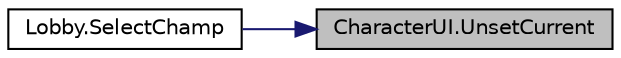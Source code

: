 digraph "CharacterUI.UnsetCurrent"
{
 // INTERACTIVE_SVG=YES
 // LATEX_PDF_SIZE
  edge [fontname="Helvetica",fontsize="10",labelfontname="Helvetica",labelfontsize="10"];
  node [fontname="Helvetica",fontsize="10",shape=record];
  rankdir="RL";
  Node1 [label="CharacterUI.UnsetCurrent",height=0.2,width=0.4,color="black", fillcolor="grey75", style="filled", fontcolor="black",tooltip=" "];
  Node1 -> Node2 [dir="back",color="midnightblue",fontsize="10",style="solid",fontname="Helvetica"];
  Node2 [label="Lobby.SelectChamp",height=0.2,width=0.4,color="black", fillcolor="white", style="filled",URL="$class_lobby.html#a053d8510a479b55b4b13b3b2db0a07f6",tooltip=" "];
}
